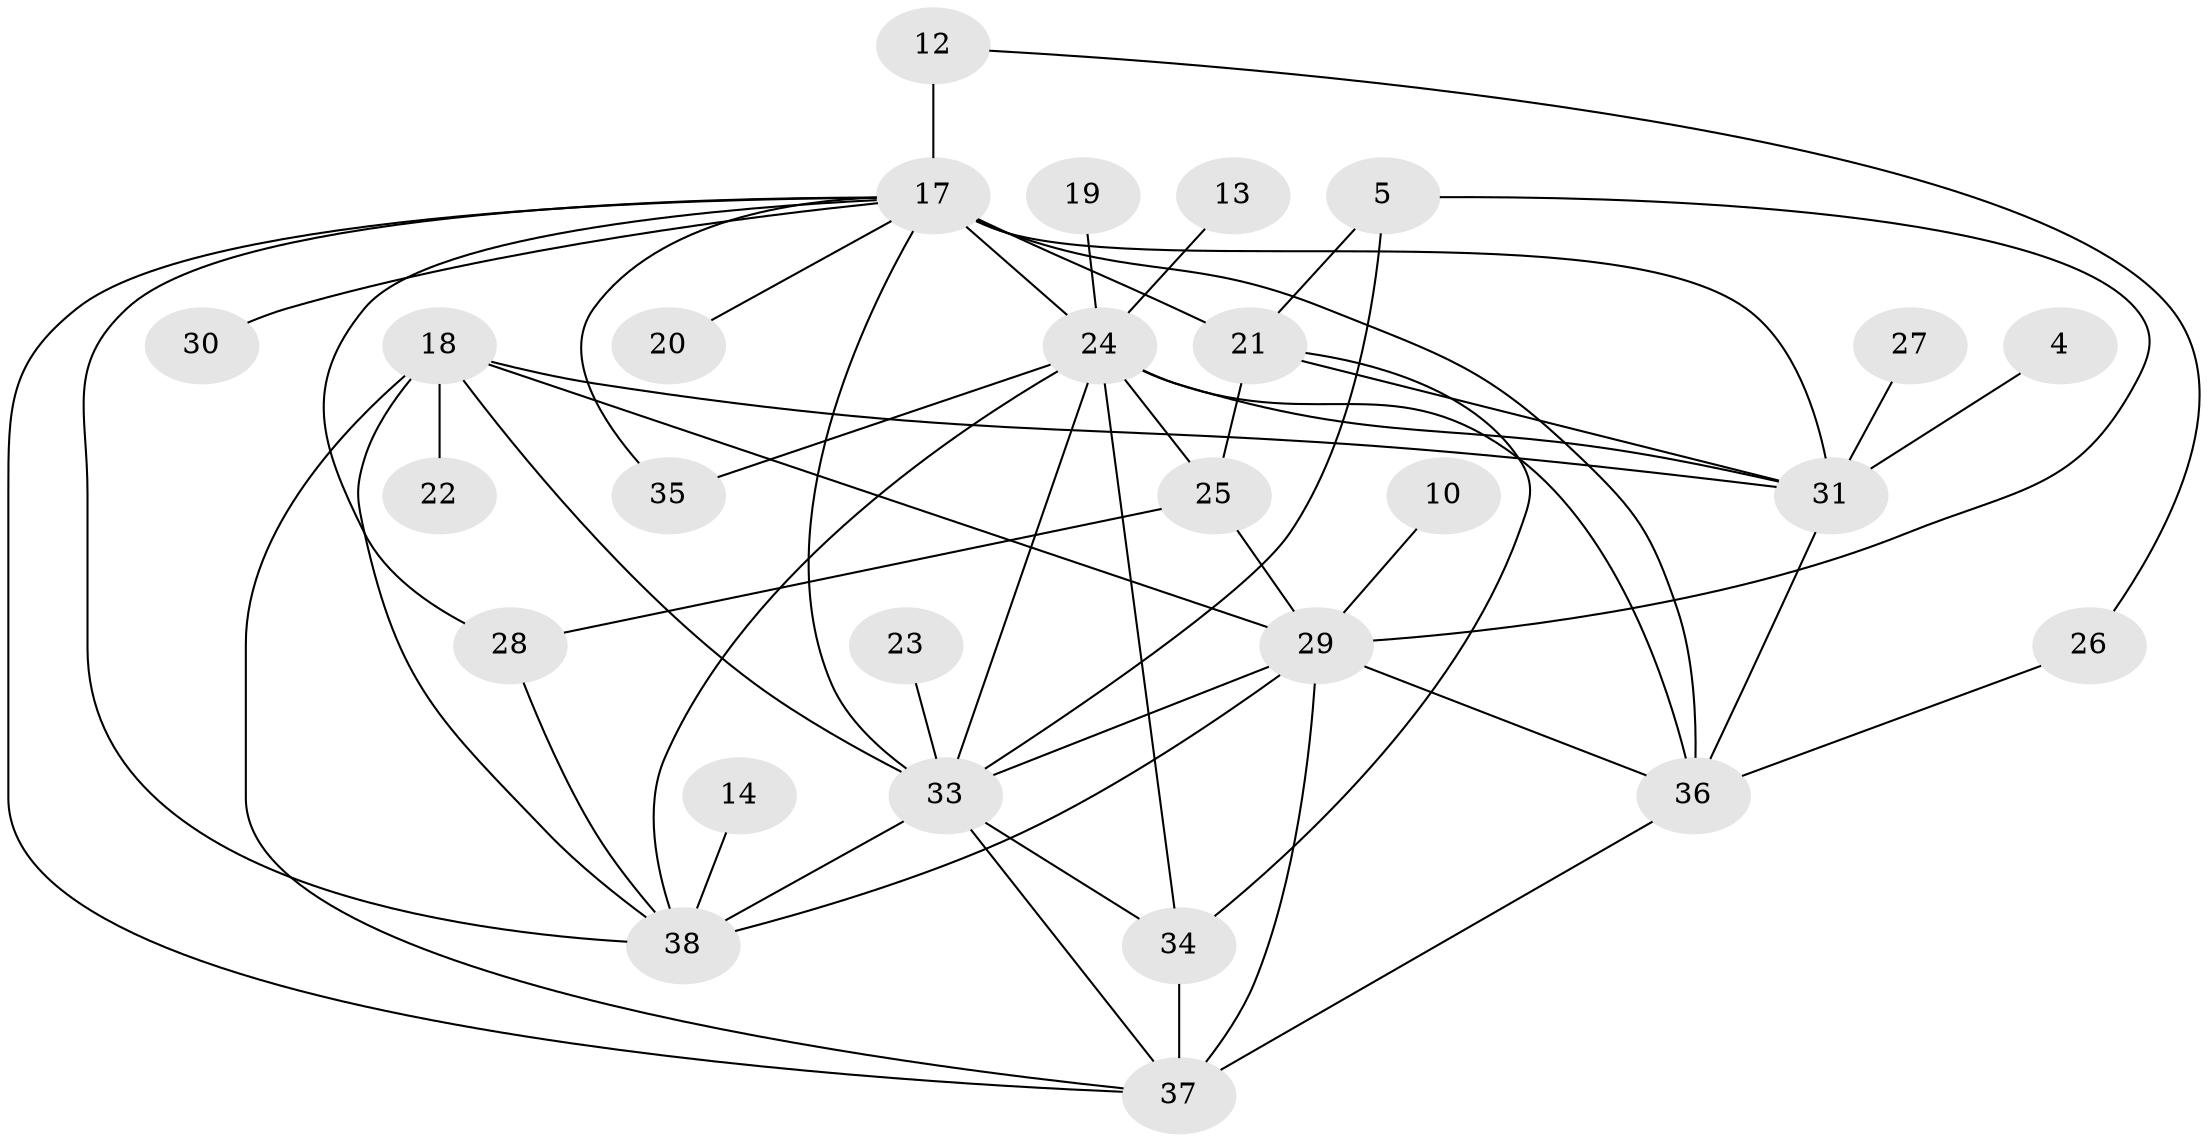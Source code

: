 // original degree distribution, {0: 0.09016393442622951, 3: 0.22131147540983606, 4: 0.16393442622950818, 1: 0.1885245901639344, 5: 0.07377049180327869, 2: 0.22950819672131148, 7: 0.00819672131147541, 6: 0.01639344262295082, 8: 0.00819672131147541}
// Generated by graph-tools (version 1.1) at 2025/35/03/04/25 23:35:43]
// undirected, 27 vertices, 53 edges
graph export_dot {
  node [color=gray90,style=filled];
  4;
  5;
  10;
  12;
  13;
  14;
  17;
  18;
  19;
  20;
  21;
  22;
  23;
  24;
  25;
  26;
  27;
  28;
  29;
  30;
  31;
  33;
  34;
  35;
  36;
  37;
  38;
  4 -- 31 [weight=1.0];
  5 -- 21 [weight=2.0];
  5 -- 29 [weight=1.0];
  5 -- 33 [weight=1.0];
  10 -- 29 [weight=1.0];
  12 -- 17 [weight=2.0];
  12 -- 26 [weight=1.0];
  13 -- 24 [weight=1.0];
  14 -- 38 [weight=1.0];
  17 -- 20 [weight=1.0];
  17 -- 21 [weight=1.0];
  17 -- 24 [weight=3.0];
  17 -- 28 [weight=1.0];
  17 -- 30 [weight=1.0];
  17 -- 31 [weight=1.0];
  17 -- 33 [weight=2.0];
  17 -- 35 [weight=1.0];
  17 -- 36 [weight=4.0];
  17 -- 37 [weight=1.0];
  17 -- 38 [weight=1.0];
  18 -- 22 [weight=1.0];
  18 -- 29 [weight=1.0];
  18 -- 31 [weight=1.0];
  18 -- 33 [weight=1.0];
  18 -- 37 [weight=1.0];
  18 -- 38 [weight=1.0];
  19 -- 24 [weight=1.0];
  21 -- 25 [weight=1.0];
  21 -- 31 [weight=1.0];
  21 -- 34 [weight=1.0];
  23 -- 33 [weight=1.0];
  24 -- 25 [weight=1.0];
  24 -- 31 [weight=4.0];
  24 -- 33 [weight=1.0];
  24 -- 34 [weight=1.0];
  24 -- 35 [weight=1.0];
  24 -- 36 [weight=2.0];
  24 -- 38 [weight=1.0];
  25 -- 28 [weight=1.0];
  25 -- 29 [weight=1.0];
  26 -- 36 [weight=1.0];
  27 -- 31 [weight=1.0];
  28 -- 38 [weight=1.0];
  29 -- 33 [weight=1.0];
  29 -- 36 [weight=2.0];
  29 -- 37 [weight=1.0];
  29 -- 38 [weight=2.0];
  31 -- 36 [weight=1.0];
  33 -- 34 [weight=1.0];
  33 -- 37 [weight=1.0];
  33 -- 38 [weight=1.0];
  34 -- 37 [weight=2.0];
  36 -- 37 [weight=2.0];
}
